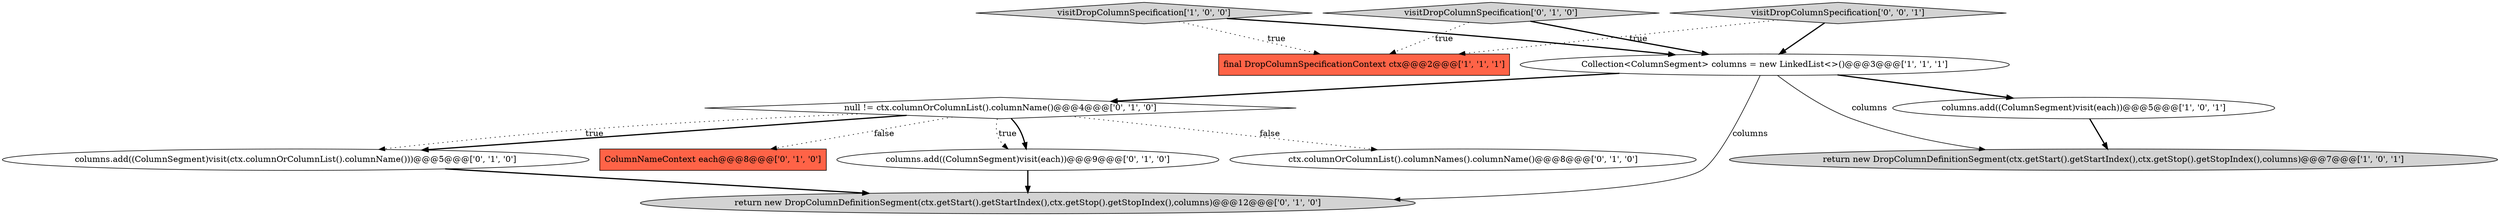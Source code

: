 digraph {
6 [style = filled, label = "ColumnNameContext each@@@8@@@['0', '1', '0']", fillcolor = tomato, shape = box image = "AAA1AAABBB2BBB"];
11 [style = filled, label = "columns.add((ColumnSegment)visit(each))@@@9@@@['0', '1', '0']", fillcolor = white, shape = ellipse image = "AAA0AAABBB2BBB"];
4 [style = filled, label = "columns.add((ColumnSegment)visit(each))@@@5@@@['1', '0', '1']", fillcolor = white, shape = ellipse image = "AAA0AAABBB1BBB"];
9 [style = filled, label = "return new DropColumnDefinitionSegment(ctx.getStart().getStartIndex(),ctx.getStop().getStopIndex(),columns)@@@12@@@['0', '1', '0']", fillcolor = lightgray, shape = ellipse image = "AAA0AAABBB2BBB"];
0 [style = filled, label = "visitDropColumnSpecification['1', '0', '0']", fillcolor = lightgray, shape = diamond image = "AAA0AAABBB1BBB"];
8 [style = filled, label = "null != ctx.columnOrColumnList().columnName()@@@4@@@['0', '1', '0']", fillcolor = white, shape = diamond image = "AAA1AAABBB2BBB"];
12 [style = filled, label = "visitDropColumnSpecification['0', '0', '1']", fillcolor = lightgray, shape = diamond image = "AAA0AAABBB3BBB"];
7 [style = filled, label = "columns.add((ColumnSegment)visit(ctx.columnOrColumnList().columnName()))@@@5@@@['0', '1', '0']", fillcolor = white, shape = ellipse image = "AAA1AAABBB2BBB"];
1 [style = filled, label = "final DropColumnSpecificationContext ctx@@@2@@@['1', '1', '1']", fillcolor = tomato, shape = box image = "AAA0AAABBB1BBB"];
3 [style = filled, label = "Collection<ColumnSegment> columns = new LinkedList<>()@@@3@@@['1', '1', '1']", fillcolor = white, shape = ellipse image = "AAA0AAABBB1BBB"];
5 [style = filled, label = "ctx.columnOrColumnList().columnNames().columnName()@@@8@@@['0', '1', '0']", fillcolor = white, shape = ellipse image = "AAA0AAABBB2BBB"];
10 [style = filled, label = "visitDropColumnSpecification['0', '1', '0']", fillcolor = lightgray, shape = diamond image = "AAA0AAABBB2BBB"];
2 [style = filled, label = "return new DropColumnDefinitionSegment(ctx.getStart().getStartIndex(),ctx.getStop().getStopIndex(),columns)@@@7@@@['1', '0', '1']", fillcolor = lightgray, shape = ellipse image = "AAA0AAABBB1BBB"];
8->7 [style = bold, label=""];
8->11 [style = bold, label=""];
3->9 [style = solid, label="columns"];
8->11 [style = dotted, label="true"];
11->9 [style = bold, label=""];
3->2 [style = solid, label="columns"];
0->1 [style = dotted, label="true"];
8->5 [style = dotted, label="false"];
0->3 [style = bold, label=""];
10->1 [style = dotted, label="true"];
12->3 [style = bold, label=""];
12->1 [style = dotted, label="true"];
8->7 [style = dotted, label="true"];
3->4 [style = bold, label=""];
3->8 [style = bold, label=""];
8->6 [style = dotted, label="false"];
10->3 [style = bold, label=""];
4->2 [style = bold, label=""];
7->9 [style = bold, label=""];
}

